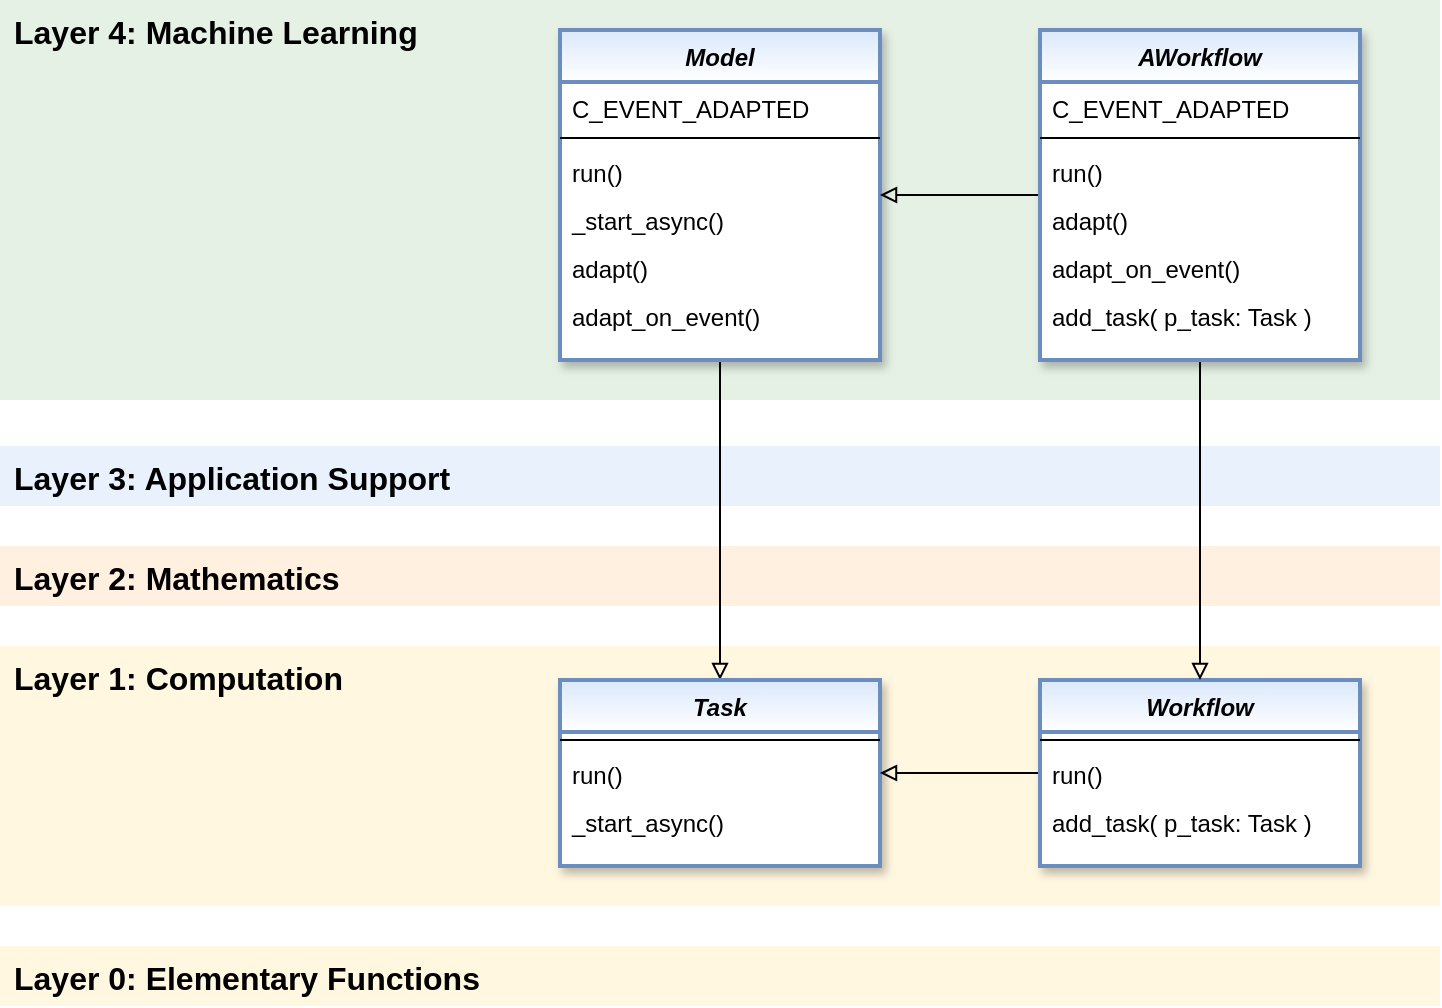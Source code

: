 <mxfile version="20.8.16" type="device"><diagram id="fFlcpSXXy8tqmFIUa-IP" name="Seite-1"><mxGraphModel dx="941" dy="704" grid="1" gridSize="10" guides="1" tooltips="1" connect="1" arrows="1" fold="1" page="1" pageScale="1" pageWidth="4681" pageHeight="3300" math="0" shadow="0"><root><mxCell id="0"/><mxCell id="1" parent="0"/><mxCell id="JanPlrSS_G9j6Y3K1HOv-14" value="Layer 2: Mathematics" style="rounded=0;whiteSpace=wrap;html=1;shadow=0;glass=0;fontSize=16;align=left;labelPosition=center;verticalLabelPosition=middle;verticalAlign=top;spacingLeft=5;fontStyle=1;fillColor=#ffe6cc;strokeColor=none;strokeWidth=1;gradientColor=none;opacity=60;" parent="1" vertex="1"><mxGeometry x="40" y="313" width="720" height="30" as="geometry"/></mxCell><mxCell id="poz4g7Cixv0vnX6POtua-5" value="Layer 4: Machine Learning" style="rounded=0;whiteSpace=wrap;html=1;shadow=0;glass=0;fontSize=16;align=left;labelPosition=center;verticalLabelPosition=middle;verticalAlign=top;spacingLeft=5;spacingRight=5;fontStyle=1;fillColor=#d5e8d4;strokeColor=none;strokeWidth=2;gradientColor=none;opacity=60;" parent="1" vertex="1"><mxGeometry x="40" y="40" width="720" height="200" as="geometry"/></mxCell><mxCell id="JanPlrSS_G9j6Y3K1HOv-21" value="Layer 0: Elementary Functions" style="rounded=0;whiteSpace=wrap;html=1;shadow=0;glass=0;fontSize=16;align=left;labelPosition=center;verticalLabelPosition=middle;verticalAlign=top;spacingLeft=5;fontStyle=1;strokeColor=none;fillColor=#fff2cc;strokeWidth=1;fontFamily=Helvetica;gradientColor=none;opacity=60;" parent="1" vertex="1"><mxGeometry x="40" y="513" width="720" height="30" as="geometry"/></mxCell><mxCell id="JanPlrSS_G9j6Y3K1HOv-16" value="Layer 3: Application Support" style="rounded=0;whiteSpace=wrap;html=1;shadow=0;glass=0;fontSize=16;align=left;labelPosition=center;verticalLabelPosition=middle;verticalAlign=top;spacingLeft=5;spacingRight=5;fontStyle=1;fillColor=#dae8fc;strokeColor=none;strokeWidth=2;gradientColor=none;opacity=60;" parent="1" vertex="1"><mxGeometry x="40" y="263" width="720" height="30" as="geometry"/></mxCell><mxCell id="JanPlrSS_G9j6Y3K1HOv-13" value="Layer 1: Computation" style="rounded=0;whiteSpace=wrap;html=1;shadow=0;glass=0;fontSize=16;align=left;labelPosition=center;verticalLabelPosition=middle;verticalAlign=top;spacingLeft=5;fontStyle=1;fillColor=#fff2cc;strokeColor=none;strokeWidth=1;gradientColor=none;opacity=60;" parent="1" vertex="1"><mxGeometry x="40" y="363" width="720" height="130" as="geometry"/></mxCell><mxCell id="BBX6lDGn8jBLKtKSFvl0-74" style="edgeStyle=orthogonalEdgeStyle;rounded=0;orthogonalLoop=1;jettySize=auto;html=1;endArrow=block;endFill=0;" parent="1" source="BBX6lDGn8jBLKtKSFvl0-5" target="BBX6lDGn8jBLKtKSFvl0-12" edge="1"><mxGeometry relative="1" as="geometry"><Array as="points"/><mxPoint x="400" y="260" as="sourcePoint"/></mxGeometry></mxCell><mxCell id="BBX6lDGn8jBLKtKSFvl0-5" value="Model" style="swimlane;fontStyle=3;align=center;verticalAlign=top;childLayout=stackLayout;horizontal=1;startSize=26;horizontalStack=0;resizeParent=1;resizeLast=0;collapsible=1;marginBottom=0;rounded=0;shadow=1;strokeWidth=2;fillColor=#dae8fc;strokeColor=#6c8ebf;gradientColor=#ffffff;swimlaneFillColor=#ffffff;" parent="1" vertex="1"><mxGeometry x="320" y="55" width="160" height="165" as="geometry"><mxRectangle x="230" y="140" width="160" height="26" as="alternateBounds"/></mxGeometry></mxCell><mxCell id="BBX6lDGn8jBLKtKSFvl0-87" value="C_EVENT_ADAPTED" style="text;align=left;verticalAlign=top;spacingLeft=4;spacingRight=4;overflow=hidden;rotatable=0;points=[[0,0.5],[1,0.5]];portConstraint=eastwest;" parent="BBX6lDGn8jBLKtKSFvl0-5" vertex="1"><mxGeometry y="26" width="160" height="24" as="geometry"/></mxCell><mxCell id="BBX6lDGn8jBLKtKSFvl0-6" value="" style="line;html=1;strokeWidth=1;align=left;verticalAlign=middle;spacingTop=-1;spacingLeft=3;spacingRight=3;rotatable=0;labelPosition=right;points=[];portConstraint=eastwest;" parent="BBX6lDGn8jBLKtKSFvl0-5" vertex="1"><mxGeometry y="50" width="160" height="8" as="geometry"/></mxCell><mxCell id="RJpviENnCgi8tCr4wkB7-16" value="run()" style="text;align=left;verticalAlign=top;spacingLeft=4;spacingRight=4;overflow=hidden;rotatable=0;points=[[0,0.5],[1,0.5]];portConstraint=eastwest;" vertex="1" parent="BBX6lDGn8jBLKtKSFvl0-5"><mxGeometry y="58" width="160" height="24" as="geometry"/></mxCell><mxCell id="RJpviENnCgi8tCr4wkB7-17" value="_start_async()" style="text;align=left;verticalAlign=top;spacingLeft=4;spacingRight=4;overflow=hidden;rotatable=0;points=[[0,0.5],[1,0.5]];portConstraint=eastwest;" vertex="1" parent="BBX6lDGn8jBLKtKSFvl0-5"><mxGeometry y="82" width="160" height="24" as="geometry"/></mxCell><mxCell id="BBX6lDGn8jBLKtKSFvl0-7" value="adapt()" style="text;align=left;verticalAlign=top;spacingLeft=4;spacingRight=4;overflow=hidden;rotatable=0;points=[[0,0.5],[1,0.5]];portConstraint=eastwest;" parent="BBX6lDGn8jBLKtKSFvl0-5" vertex="1"><mxGeometry y="106" width="160" height="24" as="geometry"/></mxCell><mxCell id="BBX6lDGn8jBLKtKSFvl0-8" value="adapt_on_event()" style="text;align=left;verticalAlign=top;spacingLeft=4;spacingRight=4;overflow=hidden;rotatable=0;points=[[0,0.5],[1,0.5]];portConstraint=eastwest;" parent="BBX6lDGn8jBLKtKSFvl0-5" vertex="1"><mxGeometry y="130" width="160" height="24" as="geometry"/></mxCell><mxCell id="BBX6lDGn8jBLKtKSFvl0-12" value="Task" style="swimlane;fontStyle=3;align=center;verticalAlign=top;childLayout=stackLayout;horizontal=1;startSize=26;horizontalStack=0;resizeParent=1;resizeLast=0;collapsible=1;marginBottom=0;rounded=0;shadow=1;strokeWidth=2;fillColor=#dae8fc;strokeColor=#6c8ebf;gradientColor=#ffffff;swimlaneFillColor=#ffffff;" parent="1" vertex="1"><mxGeometry x="320" y="380" width="160" height="93" as="geometry"><mxRectangle x="230" y="140" width="160" height="26" as="alternateBounds"/></mxGeometry></mxCell><mxCell id="BBX6lDGn8jBLKtKSFvl0-13" value="" style="line;html=1;strokeWidth=1;align=left;verticalAlign=middle;spacingTop=-1;spacingLeft=3;spacingRight=3;rotatable=0;labelPosition=right;points=[];portConstraint=eastwest;" parent="BBX6lDGn8jBLKtKSFvl0-12" vertex="1"><mxGeometry y="26" width="160" height="8" as="geometry"/></mxCell><mxCell id="BBX6lDGn8jBLKtKSFvl0-14" value="run()" style="text;align=left;verticalAlign=top;spacingLeft=4;spacingRight=4;overflow=hidden;rotatable=0;points=[[0,0.5],[1,0.5]];portConstraint=eastwest;" parent="BBX6lDGn8jBLKtKSFvl0-12" vertex="1"><mxGeometry y="34" width="160" height="24" as="geometry"/></mxCell><mxCell id="BBX6lDGn8jBLKtKSFvl0-23" value="_start_async()" style="text;align=left;verticalAlign=top;spacingLeft=4;spacingRight=4;overflow=hidden;rotatable=0;points=[[0,0.5],[1,0.5]];portConstraint=eastwest;" parent="BBX6lDGn8jBLKtKSFvl0-12" vertex="1"><mxGeometry y="58" width="160" height="24" as="geometry"/></mxCell><mxCell id="RJpviENnCgi8tCr4wkB7-1" style="edgeStyle=orthogonalEdgeStyle;rounded=0;orthogonalLoop=1;jettySize=auto;html=1;endArrow=block;endFill=0;" edge="1" parent="1" source="BBX6lDGn8jBLKtKSFvl0-16" target="BBX6lDGn8jBLKtKSFvl0-12"><mxGeometry relative="1" as="geometry"/></mxCell><mxCell id="BBX6lDGn8jBLKtKSFvl0-16" value="Workflow" style="swimlane;fontStyle=3;align=center;verticalAlign=top;childLayout=stackLayout;horizontal=1;startSize=26;horizontalStack=0;resizeParent=1;resizeLast=0;collapsible=1;marginBottom=0;rounded=0;shadow=1;strokeWidth=2;fillColor=#dae8fc;strokeColor=#6c8ebf;gradientColor=#ffffff;swimlaneFillColor=#ffffff;" parent="1" vertex="1"><mxGeometry x="560" y="380" width="160" height="93" as="geometry"><mxRectangle x="230" y="140" width="160" height="26" as="alternateBounds"/></mxGeometry></mxCell><mxCell id="BBX6lDGn8jBLKtKSFvl0-17" value="" style="line;html=1;strokeWidth=1;align=left;verticalAlign=middle;spacingTop=-1;spacingLeft=3;spacingRight=3;rotatable=0;labelPosition=right;points=[];portConstraint=eastwest;" parent="BBX6lDGn8jBLKtKSFvl0-16" vertex="1"><mxGeometry y="26" width="160" height="8" as="geometry"/></mxCell><mxCell id="RJpviENnCgi8tCr4wkB7-19" value="run()" style="text;align=left;verticalAlign=top;spacingLeft=4;spacingRight=4;overflow=hidden;rotatable=0;points=[[0,0.5],[1,0.5]];portConstraint=eastwest;" vertex="1" parent="BBX6lDGn8jBLKtKSFvl0-16"><mxGeometry y="34" width="160" height="24" as="geometry"/></mxCell><mxCell id="BBX6lDGn8jBLKtKSFvl0-18" value="add_task( p_task: Task )" style="text;align=left;verticalAlign=top;spacingLeft=4;spacingRight=4;overflow=hidden;rotatable=0;points=[[0,0.5],[1,0.5]];portConstraint=eastwest;" parent="BBX6lDGn8jBLKtKSFvl0-16" vertex="1"><mxGeometry y="58" width="160" height="24" as="geometry"/></mxCell><mxCell id="RJpviENnCgi8tCr4wkB7-14" style="edgeStyle=orthogonalEdgeStyle;rounded=0;orthogonalLoop=1;jettySize=auto;html=1;endArrow=block;endFill=0;" edge="1" parent="1" source="RJpviENnCgi8tCr4wkB7-8" target="BBX6lDGn8jBLKtKSFvl0-5"><mxGeometry relative="1" as="geometry"/></mxCell><mxCell id="RJpviENnCgi8tCr4wkB7-15" style="edgeStyle=orthogonalEdgeStyle;rounded=0;orthogonalLoop=1;jettySize=auto;html=1;endArrow=block;endFill=0;" edge="1" parent="1" source="RJpviENnCgi8tCr4wkB7-8" target="BBX6lDGn8jBLKtKSFvl0-16"><mxGeometry relative="1" as="geometry"><mxPoint x="640" y="263" as="sourcePoint"/></mxGeometry></mxCell><mxCell id="RJpviENnCgi8tCr4wkB7-8" value="AWorkflow" style="swimlane;fontStyle=3;align=center;verticalAlign=top;childLayout=stackLayout;horizontal=1;startSize=26;horizontalStack=0;resizeParent=1;resizeLast=0;collapsible=1;marginBottom=0;rounded=0;shadow=1;strokeWidth=2;fillColor=#dae8fc;strokeColor=#6c8ebf;gradientColor=#ffffff;swimlaneFillColor=#ffffff;" vertex="1" parent="1"><mxGeometry x="560" y="55" width="160" height="165" as="geometry"><mxRectangle x="230" y="140" width="160" height="26" as="alternateBounds"/></mxGeometry></mxCell><mxCell id="RJpviENnCgi8tCr4wkB7-9" value="C_EVENT_ADAPTED" style="text;align=left;verticalAlign=top;spacingLeft=4;spacingRight=4;overflow=hidden;rotatable=0;points=[[0,0.5],[1,0.5]];portConstraint=eastwest;" vertex="1" parent="RJpviENnCgi8tCr4wkB7-8"><mxGeometry y="26" width="160" height="24" as="geometry"/></mxCell><mxCell id="RJpviENnCgi8tCr4wkB7-10" value="" style="line;html=1;strokeWidth=1;align=left;verticalAlign=middle;spacingTop=-1;spacingLeft=3;spacingRight=3;rotatable=0;labelPosition=right;points=[];portConstraint=eastwest;" vertex="1" parent="RJpviENnCgi8tCr4wkB7-8"><mxGeometry y="50" width="160" height="8" as="geometry"/></mxCell><mxCell id="RJpviENnCgi8tCr4wkB7-20" value="run()" style="text;align=left;verticalAlign=top;spacingLeft=4;spacingRight=4;overflow=hidden;rotatable=0;points=[[0,0.5],[1,0.5]];portConstraint=eastwest;" vertex="1" parent="RJpviENnCgi8tCr4wkB7-8"><mxGeometry y="58" width="160" height="24" as="geometry"/></mxCell><mxCell id="RJpviENnCgi8tCr4wkB7-11" value="adapt()" style="text;align=left;verticalAlign=top;spacingLeft=4;spacingRight=4;overflow=hidden;rotatable=0;points=[[0,0.5],[1,0.5]];portConstraint=eastwest;" vertex="1" parent="RJpviENnCgi8tCr4wkB7-8"><mxGeometry y="82" width="160" height="24" as="geometry"/></mxCell><mxCell id="RJpviENnCgi8tCr4wkB7-12" value="adapt_on_event()" style="text;align=left;verticalAlign=top;spacingLeft=4;spacingRight=4;overflow=hidden;rotatable=0;points=[[0,0.5],[1,0.5]];portConstraint=eastwest;" vertex="1" parent="RJpviENnCgi8tCr4wkB7-8"><mxGeometry y="106" width="160" height="24" as="geometry"/></mxCell><mxCell id="RJpviENnCgi8tCr4wkB7-21" value="add_task( p_task: Task )" style="text;align=left;verticalAlign=top;spacingLeft=4;spacingRight=4;overflow=hidden;rotatable=0;points=[[0,0.5],[1,0.5]];portConstraint=eastwest;" vertex="1" parent="RJpviENnCgi8tCr4wkB7-8"><mxGeometry y="130" width="160" height="24" as="geometry"/></mxCell></root></mxGraphModel></diagram></mxfile>